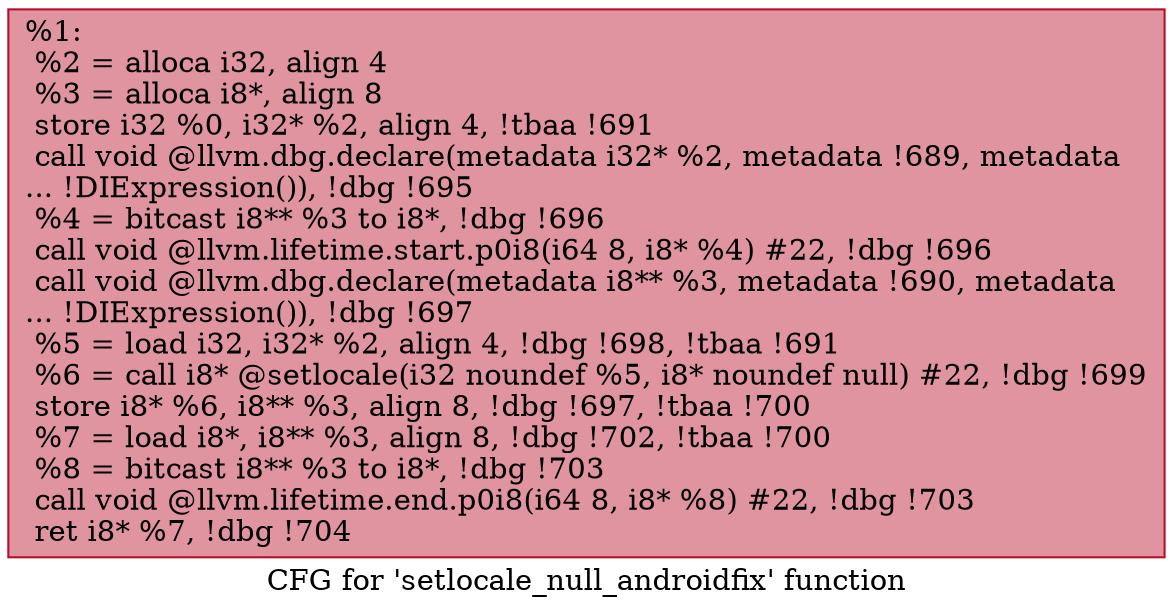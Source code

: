 digraph "CFG for 'setlocale_null_androidfix' function" {
	label="CFG for 'setlocale_null_androidfix' function";

	Node0x789350 [shape=record,color="#b70d28ff", style=filled, fillcolor="#b70d2870",label="{%1:\l  %2 = alloca i32, align 4\l  %3 = alloca i8*, align 8\l  store i32 %0, i32* %2, align 4, !tbaa !691\l  call void @llvm.dbg.declare(metadata i32* %2, metadata !689, metadata\l... !DIExpression()), !dbg !695\l  %4 = bitcast i8** %3 to i8*, !dbg !696\l  call void @llvm.lifetime.start.p0i8(i64 8, i8* %4) #22, !dbg !696\l  call void @llvm.dbg.declare(metadata i8** %3, metadata !690, metadata\l... !DIExpression()), !dbg !697\l  %5 = load i32, i32* %2, align 4, !dbg !698, !tbaa !691\l  %6 = call i8* @setlocale(i32 noundef %5, i8* noundef null) #22, !dbg !699\l  store i8* %6, i8** %3, align 8, !dbg !697, !tbaa !700\l  %7 = load i8*, i8** %3, align 8, !dbg !702, !tbaa !700\l  %8 = bitcast i8** %3 to i8*, !dbg !703\l  call void @llvm.lifetime.end.p0i8(i64 8, i8* %8) #22, !dbg !703\l  ret i8* %7, !dbg !704\l}"];
}
